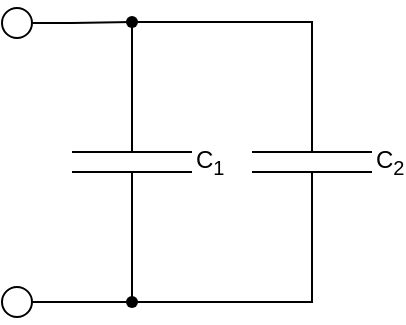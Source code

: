 <mxfile version="28.2.7">
  <diagram name="Page 1" id="Page-1">
    <mxGraphModel dx="453" dy="255" grid="1" gridSize="10" guides="1" tooltips="1" connect="1" arrows="1" fold="1" page="1" pageScale="1" pageWidth="827" pageHeight="1169" math="0" shadow="0">
      <root>
        <mxCell id="0" />
        <mxCell id="1" parent="0" />
        <mxCell id="4jmEPZJ1BMmPZV2b8KMg-34" value="" style="edgeStyle=orthogonalEdgeStyle;rounded=0;orthogonalLoop=1;jettySize=auto;html=1;endArrow=none;endFill=0;" edge="1" parent="1" source="4jmEPZJ1BMmPZV2b8KMg-31" target="4jmEPZJ1BMmPZV2b8KMg-33">
          <mxGeometry relative="1" as="geometry" />
        </mxCell>
        <mxCell id="4jmEPZJ1BMmPZV2b8KMg-37" value="" style="edgeStyle=orthogonalEdgeStyle;shape=connector;rounded=0;orthogonalLoop=1;jettySize=auto;html=1;strokeColor=default;align=center;verticalAlign=middle;fontFamily=Helvetica;fontSize=11;fontColor=default;labelBackgroundColor=default;endArrow=none;endFill=0;" edge="1" parent="1" source="4jmEPZJ1BMmPZV2b8KMg-31" target="4jmEPZJ1BMmPZV2b8KMg-36">
          <mxGeometry relative="1" as="geometry" />
        </mxCell>
        <mxCell id="4jmEPZJ1BMmPZV2b8KMg-31" value="C&lt;sub&gt;1&lt;/sub&gt;" style="pointerEvents=1;verticalLabelPosition=bottom;shadow=0;dashed=0;align=left;html=1;verticalAlign=middle;shape=mxgraph.electrical.capacitors.capacitor_1;rotation=90;horizontal=0;convertToSvg=1;" vertex="1" parent="1">
          <mxGeometry x="40" y="130" width="100" height="60" as="geometry" />
        </mxCell>
        <mxCell id="4jmEPZJ1BMmPZV2b8KMg-35" style="edgeStyle=orthogonalEdgeStyle;shape=connector;rounded=0;orthogonalLoop=1;jettySize=auto;html=1;exitX=0;exitY=0.5;exitDx=0;exitDy=0;exitPerimeter=0;strokeColor=default;align=center;verticalAlign=middle;fontFamily=Helvetica;fontSize=11;fontColor=default;labelBackgroundColor=default;endArrow=none;endFill=0;" edge="1" parent="1" source="4jmEPZJ1BMmPZV2b8KMg-32" target="4jmEPZJ1BMmPZV2b8KMg-33">
          <mxGeometry relative="1" as="geometry">
            <Array as="points">
              <mxPoint x="180" y="90" />
            </Array>
          </mxGeometry>
        </mxCell>
        <mxCell id="4jmEPZJ1BMmPZV2b8KMg-38" style="edgeStyle=orthogonalEdgeStyle;shape=connector;rounded=0;orthogonalLoop=1;jettySize=auto;html=1;exitX=1;exitY=0.5;exitDx=0;exitDy=0;exitPerimeter=0;strokeColor=default;align=center;verticalAlign=middle;fontFamily=Helvetica;fontSize=11;fontColor=default;labelBackgroundColor=default;endArrow=none;endFill=0;" edge="1" parent="1" source="4jmEPZJ1BMmPZV2b8KMg-32" target="4jmEPZJ1BMmPZV2b8KMg-36">
          <mxGeometry relative="1" as="geometry">
            <Array as="points">
              <mxPoint x="180" y="230" />
            </Array>
          </mxGeometry>
        </mxCell>
        <mxCell id="4jmEPZJ1BMmPZV2b8KMg-32" value="C&lt;sub&gt;2&lt;/sub&gt;" style="pointerEvents=1;verticalLabelPosition=bottom;shadow=0;dashed=0;align=left;html=1;verticalAlign=middle;shape=mxgraph.electrical.capacitors.capacitor_1;rotation=90;horizontal=0;convertToSvg=1;" vertex="1" parent="1">
          <mxGeometry x="130" y="130" width="100" height="60" as="geometry" />
        </mxCell>
        <mxCell id="4jmEPZJ1BMmPZV2b8KMg-33" value="" style="shape=waypoint;sketch=0;size=6;pointerEvents=1;points=[];fillColor=default;resizable=0;rotatable=0;perimeter=centerPerimeter;snapToPoint=1;verticalAlign=top;shadow=0;dashed=0;" vertex="1" parent="1">
          <mxGeometry x="80" y="80" width="20" height="20" as="geometry" />
        </mxCell>
        <mxCell id="4jmEPZJ1BMmPZV2b8KMg-36" value="" style="shape=waypoint;sketch=0;size=6;pointerEvents=1;points=[];fillColor=default;resizable=0;rotatable=0;perimeter=centerPerimeter;snapToPoint=1;verticalAlign=top;shadow=0;dashed=0;" vertex="1" parent="1">
          <mxGeometry x="80" y="220" width="20" height="20" as="geometry" />
        </mxCell>
        <mxCell id="4jmEPZJ1BMmPZV2b8KMg-39" value="" style="verticalLabelPosition=bottom;shadow=0;dashed=0;align=center;html=1;verticalAlign=top;strokeWidth=1;shape=ellipse;perimeter=ellipsePerimeter;fontFamily=Helvetica;fontSize=11;fontColor=default;labelBackgroundColor=default;" vertex="1" parent="1">
          <mxGeometry x="25" y="83" width="15" height="15" as="geometry" />
        </mxCell>
        <mxCell id="4jmEPZJ1BMmPZV2b8KMg-42" style="edgeStyle=orthogonalEdgeStyle;shape=connector;rounded=0;orthogonalLoop=1;jettySize=auto;html=1;exitX=1;exitY=0.5;exitDx=0;exitDy=0;strokeColor=default;align=center;verticalAlign=middle;fontFamily=Helvetica;fontSize=11;fontColor=default;labelBackgroundColor=default;endArrow=none;endFill=0;" edge="1" parent="1" source="4jmEPZJ1BMmPZV2b8KMg-40" target="4jmEPZJ1BMmPZV2b8KMg-36">
          <mxGeometry relative="1" as="geometry" />
        </mxCell>
        <mxCell id="4jmEPZJ1BMmPZV2b8KMg-40" value="" style="verticalLabelPosition=bottom;shadow=0;dashed=0;align=center;html=1;verticalAlign=top;strokeWidth=1;shape=ellipse;perimeter=ellipsePerimeter;fontFamily=Helvetica;fontSize=11;fontColor=default;labelBackgroundColor=default;" vertex="1" parent="1">
          <mxGeometry x="25" y="222.5" width="15" height="15" as="geometry" />
        </mxCell>
        <mxCell id="4jmEPZJ1BMmPZV2b8KMg-41" style="edgeStyle=orthogonalEdgeStyle;shape=connector;rounded=0;orthogonalLoop=1;jettySize=auto;html=1;exitX=1;exitY=0.5;exitDx=0;exitDy=0;entryX=0.367;entryY=0.467;entryDx=0;entryDy=0;entryPerimeter=0;strokeColor=default;align=center;verticalAlign=middle;fontFamily=Helvetica;fontSize=11;fontColor=default;labelBackgroundColor=default;endArrow=none;endFill=0;" edge="1" parent="1" source="4jmEPZJ1BMmPZV2b8KMg-39" target="4jmEPZJ1BMmPZV2b8KMg-33">
          <mxGeometry relative="1" as="geometry" />
        </mxCell>
      </root>
    </mxGraphModel>
  </diagram>
</mxfile>
